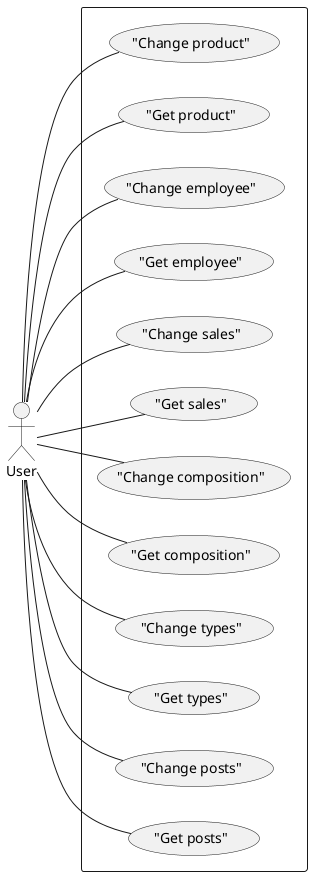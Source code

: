 @startuml PRECEDENT

left to right direction

actor User

rectangle {
    User -- ("Change product")
    User -- ("Get product")

    User -- ("Change employee")
    User -- ("Get employee")

    User -- ("Change sales")
    User -- ("Get sales")

    User -- ("Change composition")
    User -- ("Get composition")

    User -- ("Change types")
    User -- ("Get types")

    User -- ("Change posts")
    User -- ("Get posts")
}

@enduml